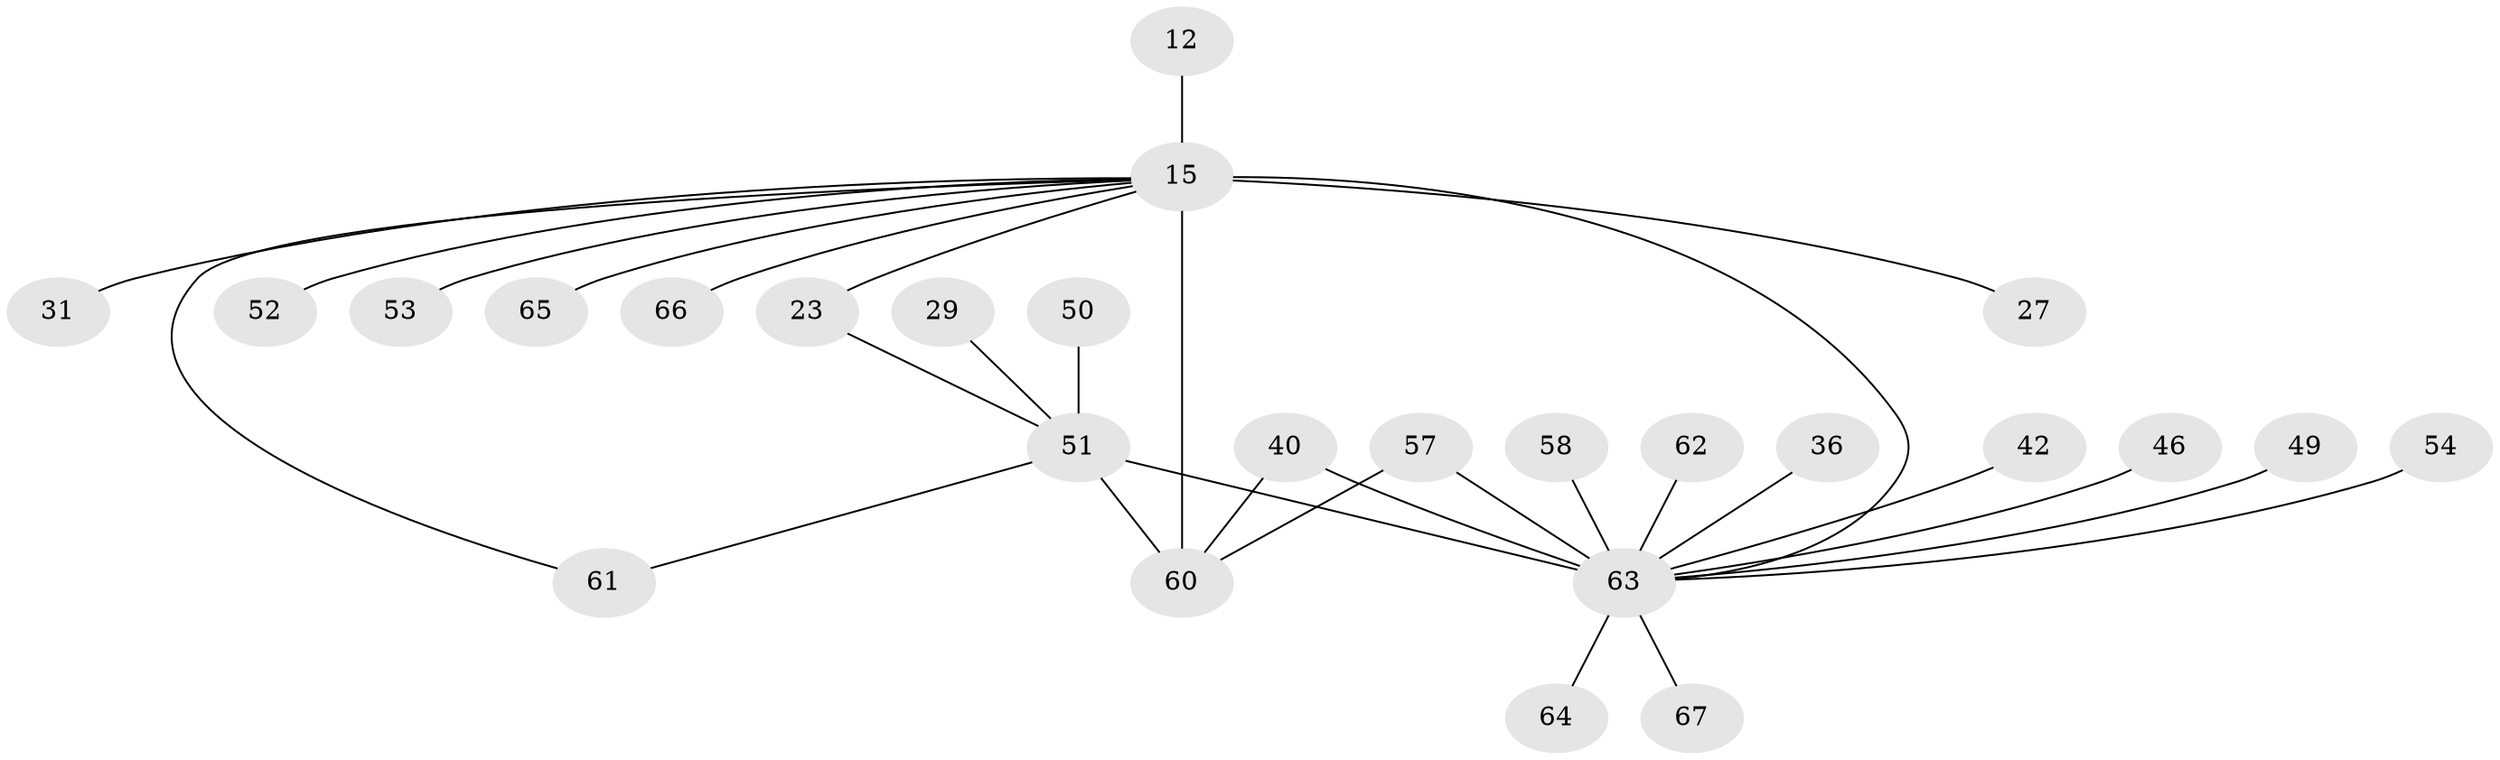 // original degree distribution, {2: 0.22388059701492538, 19: 0.014925373134328358, 5: 0.07462686567164178, 8: 0.014925373134328358, 6: 0.029850746268656716, 1: 0.373134328358209, 4: 0.11940298507462686, 7: 0.029850746268656716, 10: 0.014925373134328358, 3: 0.08955223880597014, 9: 0.014925373134328358}
// Generated by graph-tools (version 1.1) at 2025/50/03/04/25 21:50:14]
// undirected, 26 vertices, 30 edges
graph export_dot {
graph [start="1"]
  node [color=gray90,style=filled];
  12;
  15 [super="+2+8"];
  23;
  27;
  29;
  31;
  36;
  40 [super="+11"];
  42;
  46;
  49;
  50;
  51 [super="+30+45+44"];
  52;
  53;
  54;
  57 [super="+39"];
  58;
  60 [super="+59+41"];
  61;
  62 [super="+35"];
  63 [super="+48+33+10+16+17+18"];
  64 [super="+26+55"];
  65;
  66;
  67;
  12 -- 15;
  15 -- 23;
  15 -- 31 [weight=2];
  15 -- 61;
  15 -- 63 [weight=9];
  15 -- 65;
  15 -- 66;
  15 -- 27;
  15 -- 52;
  15 -- 53;
  15 -- 60 [weight=7];
  23 -- 51;
  29 -- 51;
  36 -- 63;
  40 -- 63 [weight=2];
  40 -- 60;
  42 -- 63;
  46 -- 63;
  49 -- 63;
  50 -- 51;
  51 -- 61;
  51 -- 63 [weight=8];
  51 -- 60 [weight=3];
  54 -- 63;
  57 -- 60;
  57 -- 63 [weight=3];
  58 -- 63 [weight=2];
  62 -- 63;
  63 -- 64;
  63 -- 67;
}
